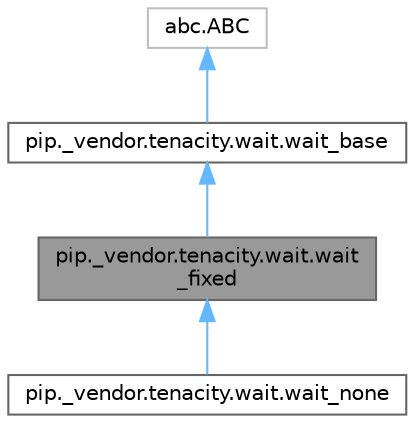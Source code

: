 digraph "pip._vendor.tenacity.wait.wait_fixed"
{
 // LATEX_PDF_SIZE
  bgcolor="transparent";
  edge [fontname=Helvetica,fontsize=10,labelfontname=Helvetica,labelfontsize=10];
  node [fontname=Helvetica,fontsize=10,shape=box,height=0.2,width=0.4];
  Node1 [id="Node000001",label="pip._vendor.tenacity.wait.wait\l_fixed",height=0.2,width=0.4,color="gray40", fillcolor="grey60", style="filled", fontcolor="black",tooltip=" "];
  Node2 -> Node1 [id="edge1_Node000001_Node000002",dir="back",color="steelblue1",style="solid",tooltip=" "];
  Node2 [id="Node000002",label="pip._vendor.tenacity.wait.wait_base",height=0.2,width=0.4,color="gray40", fillcolor="white", style="filled",URL="$de/da6/classpip_1_1__vendor_1_1tenacity_1_1wait_1_1wait__base.html",tooltip=" "];
  Node3 -> Node2 [id="edge2_Node000002_Node000003",dir="back",color="steelblue1",style="solid",tooltip=" "];
  Node3 [id="Node000003",label="abc.ABC",height=0.2,width=0.4,color="grey75", fillcolor="white", style="filled",tooltip=" "];
  Node1 -> Node4 [id="edge3_Node000001_Node000004",dir="back",color="steelblue1",style="solid",tooltip=" "];
  Node4 [id="Node000004",label="pip._vendor.tenacity.wait.wait_none",height=0.2,width=0.4,color="gray40", fillcolor="white", style="filled",URL="$dc/db7/classpip_1_1__vendor_1_1tenacity_1_1wait_1_1wait__none.html",tooltip=" "];
}
